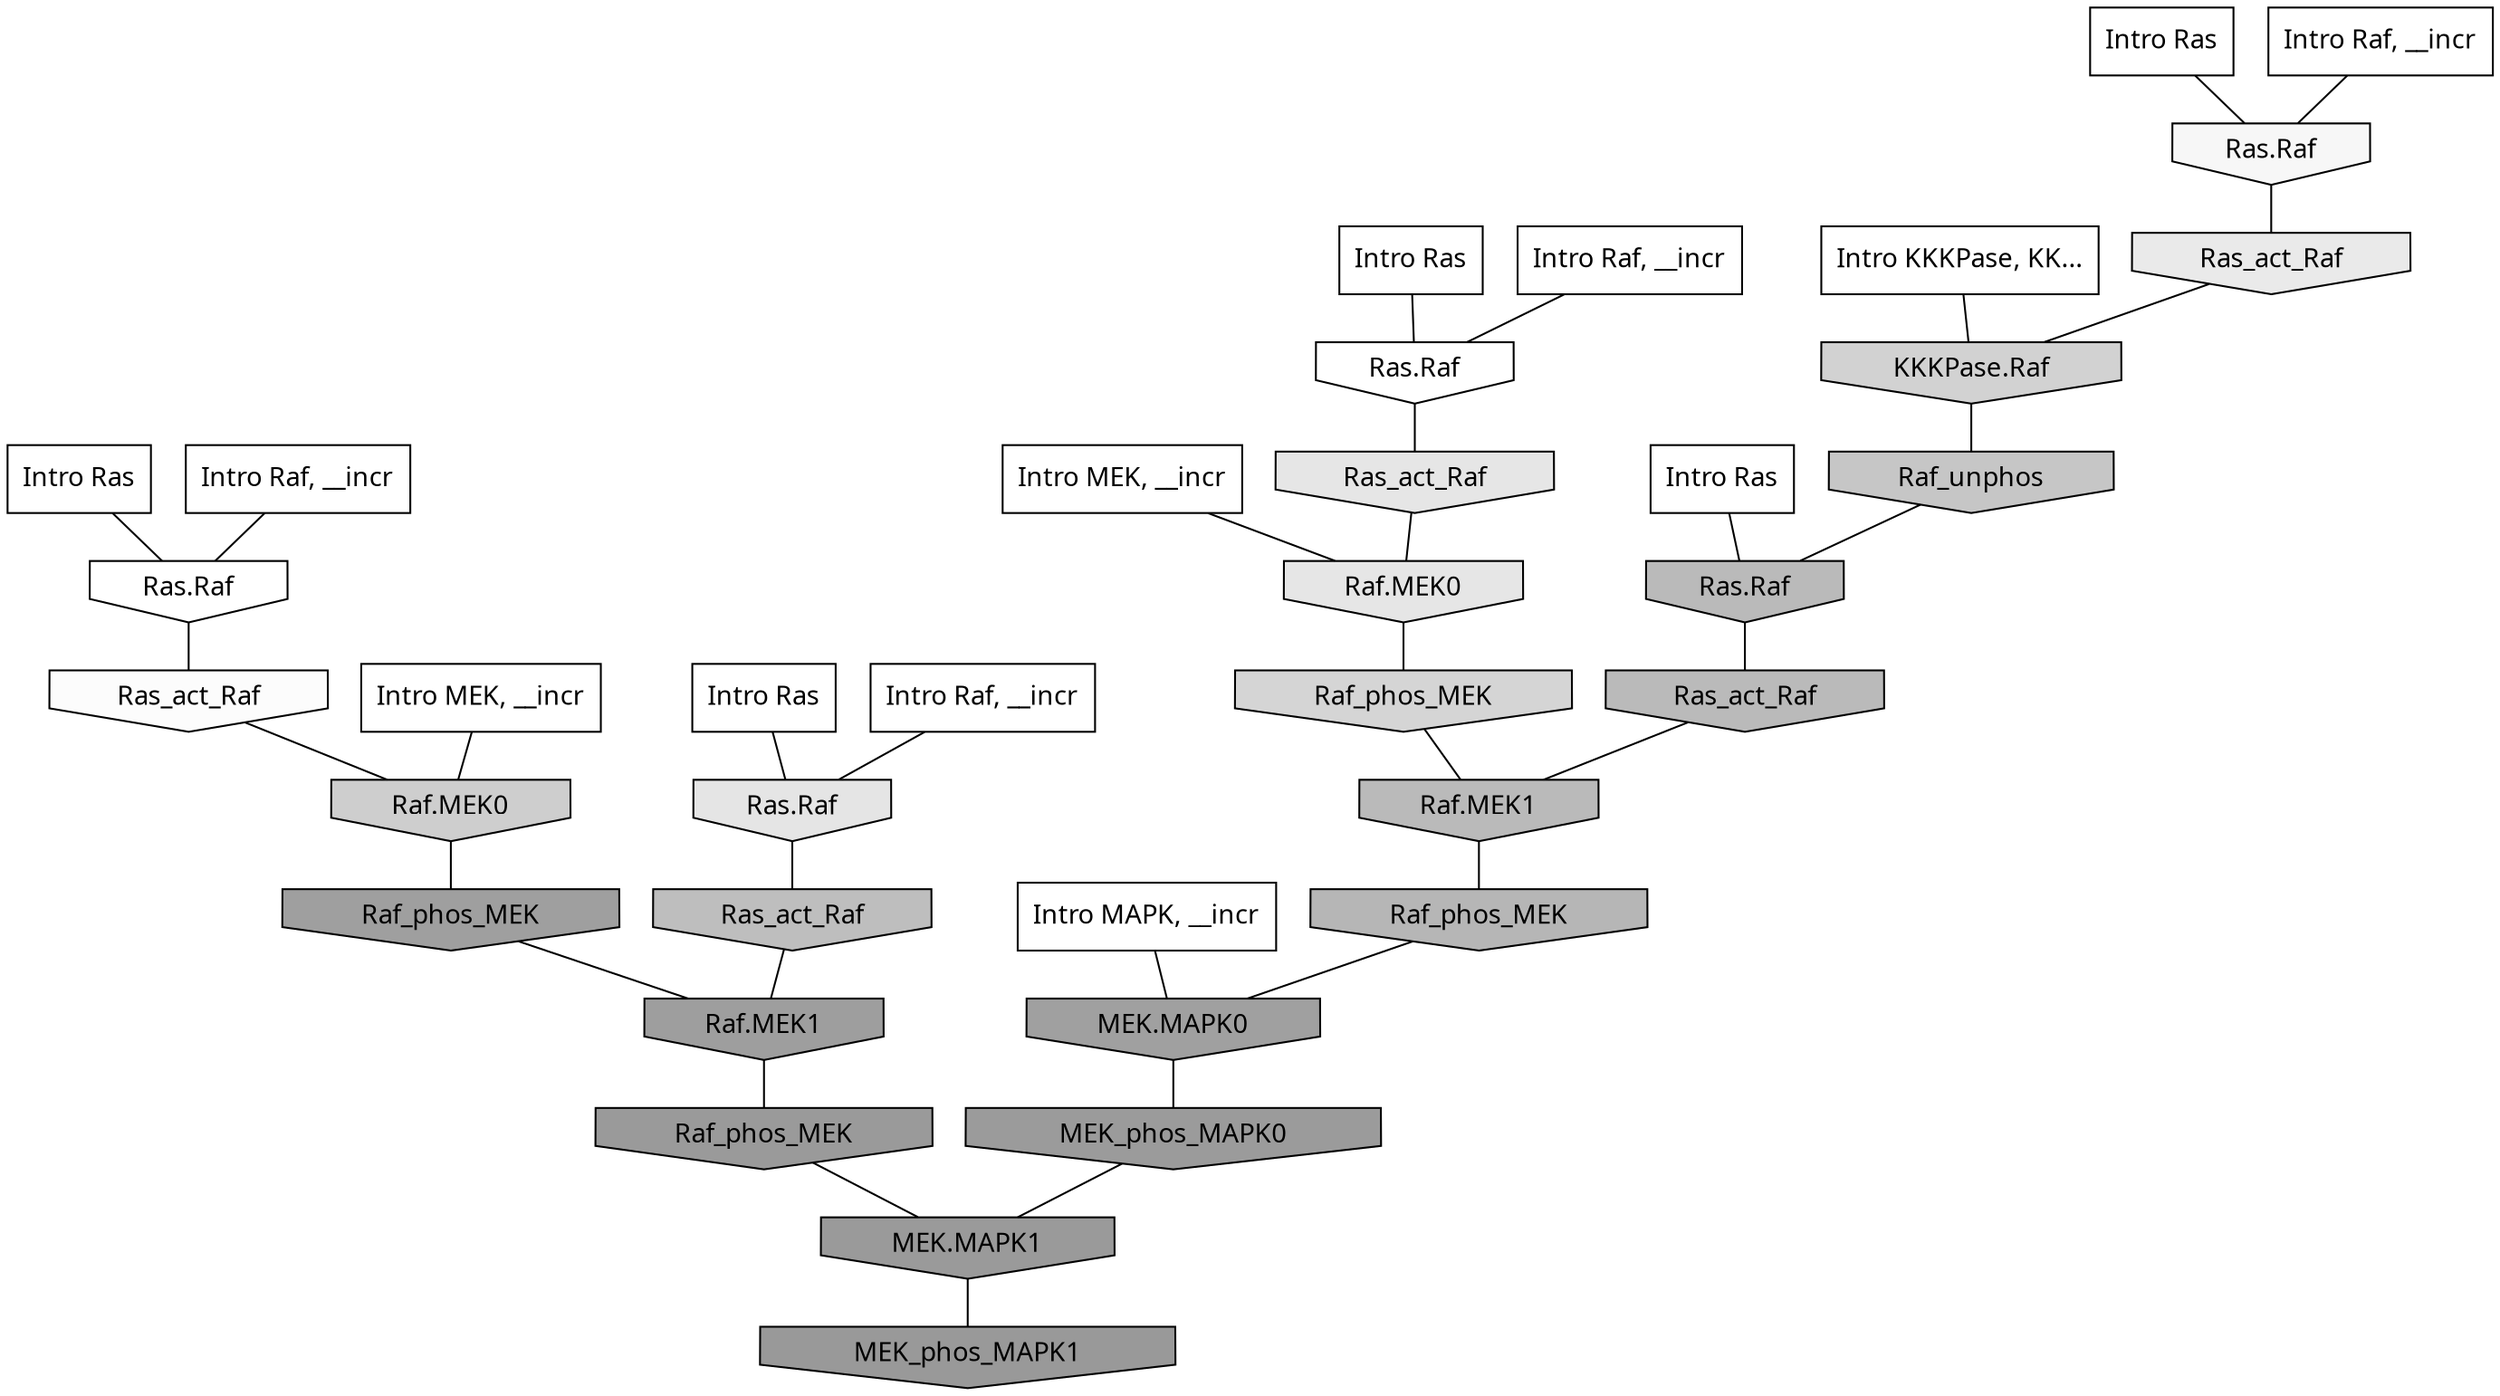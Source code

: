 digraph G{
  rankdir="TB";
  ranksep=0.30;
  node [fontname="CMU Serif"];
  edge [fontname="CMU Serif"];
  
  8 [label="Intro Ras", shape=rectangle, style=filled, fillcolor="0.000 0.000 1.000"]
  
  17 [label="Intro Ras", shape=rectangle, style=filled, fillcolor="0.000 0.000 1.000"]
  
  32 [label="Intro Ras", shape=rectangle, style=filled, fillcolor="0.000 0.000 1.000"]
  
  37 [label="Intro Ras", shape=rectangle, style=filled, fillcolor="0.000 0.000 1.000"]
  
  86 [label="Intro Ras", shape=rectangle, style=filled, fillcolor="0.000 0.000 1.000"]
  
  853 [label="Intro Raf, __incr", shape=rectangle, style=filled, fillcolor="0.000 0.000 1.000"]
  
  961 [label="Intro Raf, __incr", shape=rectangle, style=filled, fillcolor="0.000 0.000 1.000"]
  
  988 [label="Intro Raf, __incr", shape=rectangle, style=filled, fillcolor="0.000 0.000 1.000"]
  
  1086 [label="Intro Raf, __incr", shape=rectangle, style=filled, fillcolor="0.000 0.000 1.000"]
  
  1136 [label="Intro MEK, __incr", shape=rectangle, style=filled, fillcolor="0.000 0.000 1.000"]
  
  1827 [label="Intro MEK, __incr", shape=rectangle, style=filled, fillcolor="0.000 0.000 1.000"]
  
  2340 [label="Intro MAPK, __incr", shape=rectangle, style=filled, fillcolor="0.000 0.000 1.000"]
  
  3131 [label="Intro KKKPase, KK...", shape=rectangle, style=filled, fillcolor="0.000 0.000 1.000"]
  
  3216 [label="Ras.Raf", shape=invhouse, style=filled, fillcolor="0.000 0.000 1.000"]
  
  3244 [label="Ras.Raf", shape=invhouse, style=filled, fillcolor="0.000 0.000 1.000"]
  
  3380 [label="Ras_act_Raf", shape=invhouse, style=filled, fillcolor="0.000 0.000 0.988"]
  
  3521 [label="Ras.Raf", shape=invhouse, style=filled, fillcolor="0.000 0.000 0.966"]
  
  4140 [label="Ras_act_Raf", shape=invhouse, style=filled, fillcolor="0.000 0.000 0.916"]
  
  4313 [label="Ras_act_Raf", shape=invhouse, style=filled, fillcolor="0.000 0.000 0.902"]
  
  4315 [label="Raf.MEK0", shape=invhouse, style=filled, fillcolor="0.000 0.000 0.902"]
  
  4410 [label="Ras.Raf", shape=invhouse, style=filled, fillcolor="0.000 0.000 0.898"]
  
  5444 [label="Raf_phos_MEK", shape=invhouse, style=filled, fillcolor="0.000 0.000 0.835"]
  
  5629 [label="KKKPase.Raf", shape=invhouse, style=filled, fillcolor="0.000 0.000 0.823"]
  
  5925 [label="Raf.MEK0", shape=invhouse, style=filled, fillcolor="0.000 0.000 0.808"]
  
  6684 [label="Raf_unphos", shape=invhouse, style=filled, fillcolor="0.000 0.000 0.774"]
  
  7564 [label="Ras_act_Raf", shape=invhouse, style=filled, fillcolor="0.000 0.000 0.746"]
  
  8051 [label="Ras.Raf", shape=invhouse, style=filled, fillcolor="0.000 0.000 0.730"]
  
  8083 [label="Ras_act_Raf", shape=invhouse, style=filled, fillcolor="0.000 0.000 0.729"]
  
  8088 [label="Raf.MEK1", shape=invhouse, style=filled, fillcolor="0.000 0.000 0.729"]
  
  8565 [label="Raf_phos_MEK", shape=invhouse, style=filled, fillcolor="0.000 0.000 0.714"]
  
  12740 [label="MEK.MAPK0", shape=invhouse, style=filled, fillcolor="0.000 0.000 0.628"]
  
  12957 [label="Raf_phos_MEK", shape=invhouse, style=filled, fillcolor="0.000 0.000 0.624"]
  
  13110 [label="Raf.MEK1", shape=invhouse, style=filled, fillcolor="0.000 0.000 0.621"]
  
  14085 [label="MEK_phos_MAPK0", shape=invhouse, style=filled, fillcolor="0.000 0.000 0.607"]
  
  14251 [label="Raf_phos_MEK", shape=invhouse, style=filled, fillcolor="0.000 0.000 0.605"]
  
  14280 [label="MEK.MAPK1", shape=invhouse, style=filled, fillcolor="0.000 0.000 0.605"]
  
  14645 [label="MEK_phos_MAPK1", shape=invhouse, style=filled, fillcolor="0.000 0.000 0.600"]
  
  
  14280 -> 14645 [dir=none, color="0.000 0.000 0.000"] 
  14251 -> 14280 [dir=none, color="0.000 0.000 0.000"] 
  14085 -> 14280 [dir=none, color="0.000 0.000 0.000"] 
  13110 -> 14251 [dir=none, color="0.000 0.000 0.000"] 
  12957 -> 13110 [dir=none, color="0.000 0.000 0.000"] 
  12740 -> 14085 [dir=none, color="0.000 0.000 0.000"] 
  8565 -> 12740 [dir=none, color="0.000 0.000 0.000"] 
  8088 -> 8565 [dir=none, color="0.000 0.000 0.000"] 
  8083 -> 8088 [dir=none, color="0.000 0.000 0.000"] 
  8051 -> 8083 [dir=none, color="0.000 0.000 0.000"] 
  7564 -> 13110 [dir=none, color="0.000 0.000 0.000"] 
  6684 -> 8051 [dir=none, color="0.000 0.000 0.000"] 
  5925 -> 12957 [dir=none, color="0.000 0.000 0.000"] 
  5629 -> 6684 [dir=none, color="0.000 0.000 0.000"] 
  5444 -> 8088 [dir=none, color="0.000 0.000 0.000"] 
  4410 -> 7564 [dir=none, color="0.000 0.000 0.000"] 
  4315 -> 5444 [dir=none, color="0.000 0.000 0.000"] 
  4313 -> 4315 [dir=none, color="0.000 0.000 0.000"] 
  4140 -> 5629 [dir=none, color="0.000 0.000 0.000"] 
  3521 -> 4140 [dir=none, color="0.000 0.000 0.000"] 
  3380 -> 5925 [dir=none, color="0.000 0.000 0.000"] 
  3244 -> 4313 [dir=none, color="0.000 0.000 0.000"] 
  3216 -> 3380 [dir=none, color="0.000 0.000 0.000"] 
  3131 -> 5629 [dir=none, color="0.000 0.000 0.000"] 
  2340 -> 12740 [dir=none, color="0.000 0.000 0.000"] 
  1827 -> 4315 [dir=none, color="0.000 0.000 0.000"] 
  1136 -> 5925 [dir=none, color="0.000 0.000 0.000"] 
  1086 -> 3244 [dir=none, color="0.000 0.000 0.000"] 
  988 -> 3216 [dir=none, color="0.000 0.000 0.000"] 
  961 -> 4410 [dir=none, color="0.000 0.000 0.000"] 
  853 -> 3521 [dir=none, color="0.000 0.000 0.000"] 
  86 -> 3244 [dir=none, color="0.000 0.000 0.000"] 
  37 -> 4410 [dir=none, color="0.000 0.000 0.000"] 
  32 -> 3521 [dir=none, color="0.000 0.000 0.000"] 
  17 -> 8051 [dir=none, color="0.000 0.000 0.000"] 
  8 -> 3216 [dir=none, color="0.000 0.000 0.000"] 
  
  }
